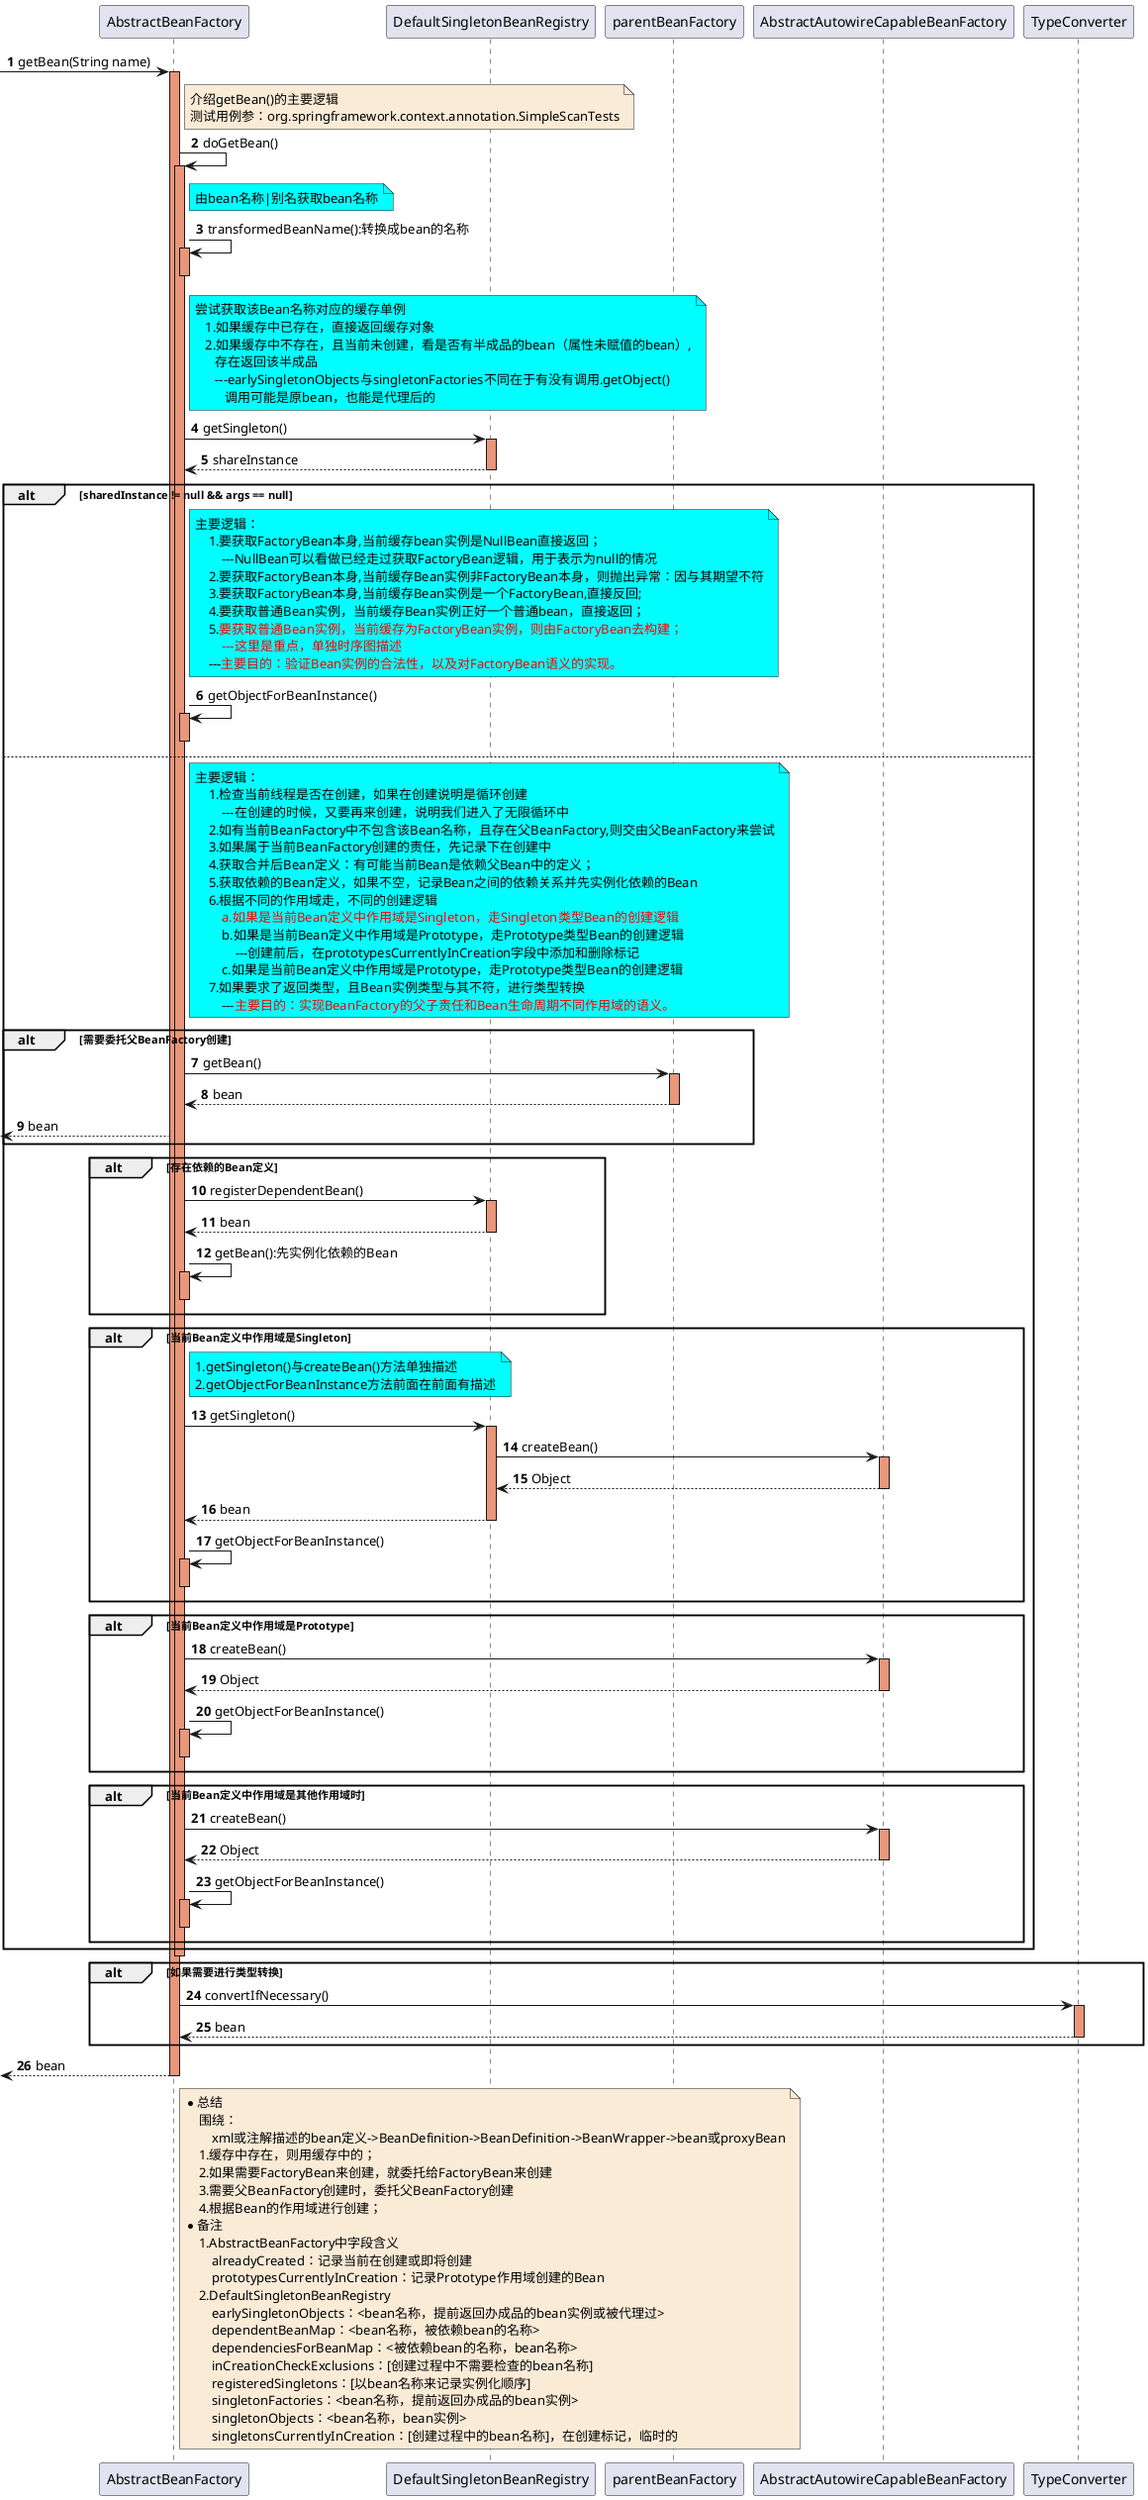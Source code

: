 @startuml

autonumber

-> AbstractBeanFactory: getBean(String name)
activate AbstractBeanFactory #DarkSalmon
    note right of AbstractBeanFactory #FAEBD7
        介绍getBean()的主要逻辑
        测试用例参：org.springframework.context.annotation.SimpleScanTests
    end note

    AbstractBeanFactory -> AbstractBeanFactory: doGetBean()
    activate AbstractBeanFactory #DarkSalmon

        note right of AbstractBeanFactory #aqua
           由bean名称|别名获取bean名称
        end note
        AbstractBeanFactory -> AbstractBeanFactory: transformedBeanName():转换成bean的名称
        activate AbstractBeanFactory #DarkSalmon
        deactivate AbstractBeanFactory

        note right of AbstractBeanFactory #aqua
           尝试获取该Bean名称对应的缓存单例
              1.如果缓存中已存在，直接返回缓存对象
              2.如果缓存中不存在，且当前未创建，看是否有半成品的bean（属性未赋值的bean）,
                 存在返回该半成品
                 ---earlySingletonObjects与singletonFactories不同在于有没有调用.getObject()
                    调用可能是原bean，也能是代理后的
        end note
        AbstractBeanFactory -> DefaultSingletonBeanRegistry: getSingleton()
        activate DefaultSingletonBeanRegistry #DarkSalmon
        DefaultSingletonBeanRegistry --> AbstractBeanFactory :shareInstance
        deactivate DefaultSingletonBeanRegistry

        alt sharedInstance != null && args == null
            note right of AbstractBeanFactory #aqua
                主要逻辑：
                    1.要获取FactoryBean本身,当前缓存bean实例是NullBean直接返回；
                        ---NullBean可以看做已经走过获取FactoryBean逻辑，用于表示为null的情况
                    2.要获取FactoryBean本身,当前缓存Bean实例非FactoryBean本身，则抛出异常：因与其期望不符
                    3.要获取FactoryBean本身,当前缓存Bean实例是一个FactoryBean,直接反回;
                    4.要获取普通Bean实例，当前缓存Bean实例正好一个普通bean，直接返回；
                    5.<font color=red>要获取普通Bean实例，当前缓存为FactoryBean实例，则由FactoryBean去构建；</font>
                        <font color=red>---这里是重点，单独时序图描述</font>
                    ---<font color=red>主要目的：验证Bean实例的合法性，以及对FactoryBean语义的实现。</font>
            end note
            AbstractBeanFactory -> AbstractBeanFactory: getObjectForBeanInstance()
            activate AbstractBeanFactory #DarkSalmon
            deactivate AbstractBeanFactory
        else
            note right of AbstractBeanFactory #aqua
                主要逻辑：
                    1.检查当前线程是否在创建，如果在创建说明是循环创建
                        ---在创建的时候，又要再来创建，说明我们进入了无限循环中
                    2.如有当前BeanFactory中不包含该Bean名称，且存在父BeanFactory,则交由父BeanFactory来尝试
                    3.如果属于当前BeanFactory创建的责任，先记录下在创建中
                    4.获取合并后Bean定义：有可能当前Bean是依赖父Bean中的定义；
                    5.获取依赖的Bean定义，如果不空，记录Bean之间的依赖关系并先实例化依赖的Bean
                    6.根据不同的作用域走，不同的创建逻辑
                        <font color=red>a.如果是当前Bean定义中作用域是Singleton，走Singleton类型Bean的创建逻辑</font>
                        b.如果是当前Bean定义中作用域是Prototype，走Prototype类型Bean的创建逻辑
                            ---创建前后，在prototypesCurrentlyInCreation字段中添加和删除标记
                        c.如果是当前Bean定义中作用域是Prototype，走Prototype类型Bean的创建逻辑
                    7.如果要求了返回类型，且Bean实例类型与其不符，进行类型转换
                        ---<font color=red>主要目的：实现BeanFactory的父子责任和Bean生命周期不同作用域的语义。</font>
            end note

            alt 需要委托父BeanFactory创建
                AbstractBeanFactory -> parentBeanFactory : getBean()
                activate parentBeanFactory #DarkSalmon
                parentBeanFactory --> AbstractBeanFactory : bean
                deactivate parentBeanFactory
<-- AbstractBeanFactory:bean
            end

            alt 存在依赖的Bean定义
                AbstractBeanFactory -> DefaultSingletonBeanRegistry : registerDependentBean()
                activate DefaultSingletonBeanRegistry #DarkSalmon
                DefaultSingletonBeanRegistry --> AbstractBeanFactory : bean
                deactivate DefaultSingletonBeanRegistry

                AbstractBeanFactory -> AbstractBeanFactory : getBean():先实例化依赖的Bean
                activate AbstractBeanFactory #DarkSalmon
                deactivate AbstractBeanFactory
            end

            alt 当前Bean定义中作用域是Singleton
                note right of AbstractBeanFactory #aqua
                    1.getSingleton()与createBean()方法单独描述
                    2.getObjectForBeanInstance方法前面在前面有描述
                end note


                AbstractBeanFactory -> DefaultSingletonBeanRegistry : getSingleton()
                activate DefaultSingletonBeanRegistry #DarkSalmon

                    DefaultSingletonBeanRegistry -> AbstractAutowireCapableBeanFactory : createBean()
                    activate AbstractAutowireCapableBeanFactory #DarkSalmon
                    AbstractAutowireCapableBeanFactory --> DefaultSingletonBeanRegistry : Object
                    deactivate AbstractAutowireCapableBeanFactory

                DefaultSingletonBeanRegistry --> AbstractBeanFactory : bean
                deactivate DefaultSingletonBeanRegistry

                AbstractBeanFactory -> AbstractBeanFactory: getObjectForBeanInstance()
                activate AbstractBeanFactory #DarkSalmon
                deactivate AbstractBeanFactory
            end

            alt 当前Bean定义中作用域是Prototype
                AbstractBeanFactory -> AbstractAutowireCapableBeanFactory : createBean()
                activate AbstractAutowireCapableBeanFactory #DarkSalmon
                AbstractAutowireCapableBeanFactory --> AbstractBeanFactory : Object
                deactivate AbstractAutowireCapableBeanFactory

                AbstractBeanFactory -> AbstractBeanFactory: getObjectForBeanInstance()
                activate AbstractBeanFactory #DarkSalmon
                deactivate AbstractBeanFactory
            end

            alt 当前Bean定义中作用域是其他作用域时
                AbstractBeanFactory -> AbstractAutowireCapableBeanFactory : createBean()
                activate AbstractAutowireCapableBeanFactory #DarkSalmon
                AbstractAutowireCapableBeanFactory --> AbstractBeanFactory : Object
                deactivate AbstractAutowireCapableBeanFactory

                AbstractBeanFactory -> AbstractBeanFactory: getObjectForBeanInstance()
                activate AbstractBeanFactory #DarkSalmon
                deactivate AbstractBeanFactory
            end

        end



    deactivate AbstractBeanFactory

    alt 如果需要进行类型转换

        AbstractBeanFactory -> TypeConverter : convertIfNecessary()
        activate TypeConverter #DarkSalmon
        TypeConverter --> AbstractBeanFactory : bean
        deactivate TypeConverter

    end
<-- AbstractBeanFactory:bean
deactivate AbstractBeanFactory


    note right of AbstractBeanFactory #FAEBD7
        *总结
            围绕：
                xml或注解描述的bean定义->BeanDefinition->BeanDefinition->BeanWrapper->bean或proxyBean
            1.缓存中存在，则用缓存中的；
            2.如果需要FactoryBean来创建，就委托给FactoryBean来创建
            3.需要父BeanFactory创建时，委托父BeanFactory创建
            4.根据Bean的作用域进行创建；
        *备注
            1.AbstractBeanFactory中字段含义
                alreadyCreated：记录当前在创建或即将创建
                prototypesCurrentlyInCreation：记录Prototype作用域创建的Bean
            2.DefaultSingletonBeanRegistry
                earlySingletonObjects：<bean名称，提前返回办成品的bean实例或被代理过>
                dependentBeanMap：<bean名称，被依赖bean的名称>
                dependenciesForBeanMap：<被依赖bean的名称，bean名称>
                inCreationCheckExclusions：[创建过程中不需要检查的bean名称]
                registeredSingletons：[以bean名称来记录实例化顺序]
                singletonFactories：<bean名称，提前返回办成品的bean实例>
                singletonObjects：<bean名称，bean实例>
                singletonsCurrentlyInCreation：[创建过程中的bean名称]，在创建标记，临时的
    end note

@enduml